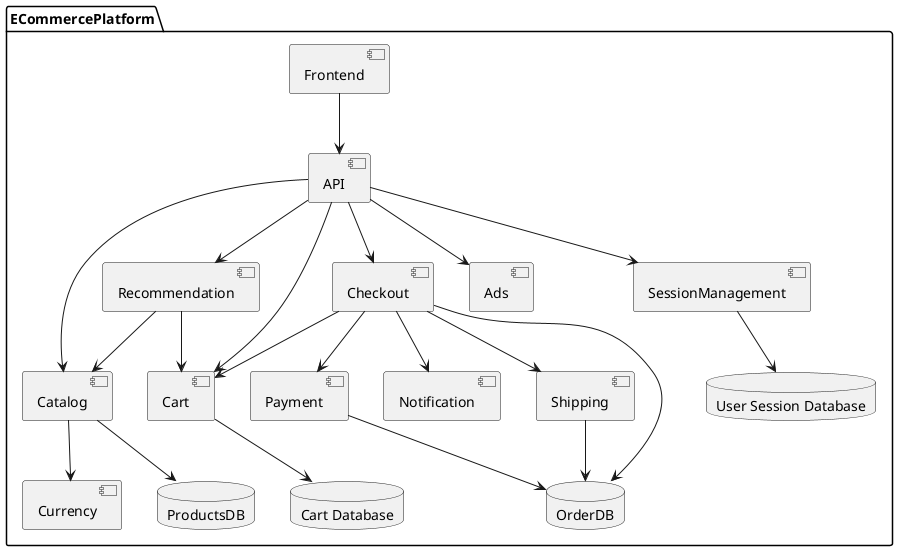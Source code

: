 @startuml
!define AWSPuml https://raw.githubusercontent.com/awslabs/aws-toolkit-jetbrains/master/resources/icons/aws.puml

package ECommercePlatform {

[Frontend] as Frontend
[API] as API
[Catalog] as Catalog
[Cart] as Cart
[Checkout] as Checkout
[Payment] as Payment
[Shipping] as Shipping
[Currency] as Currency
[Recommendation] as Recommendation
[Ads] as Ads
[Notification] as Notification
[SessionManagement] as SessionManagement

database "ProductsDB" as ProductsDB
database "Cart Database" as CartDB
database "OrderDB" as OrderDB
database "User Session Database" as SessionDB

Frontend --> API
API --> Catalog
API --> Cart
API --> Checkout
API --> Recommendation
API --> Ads
API --> SessionManagement

Checkout --> Payment
Checkout --> Shipping
Checkout --> Notification
Checkout --> OrderDB
Checkout --> Cart

Catalog --> ProductsDB
Cart --> CartDB
SessionManagement --> SessionDB
Payment --> OrderDB
Shipping --> OrderDB

Catalog --> Currency

Recommendation --> Cart
Recommendation --> Catalog
}

@enduml